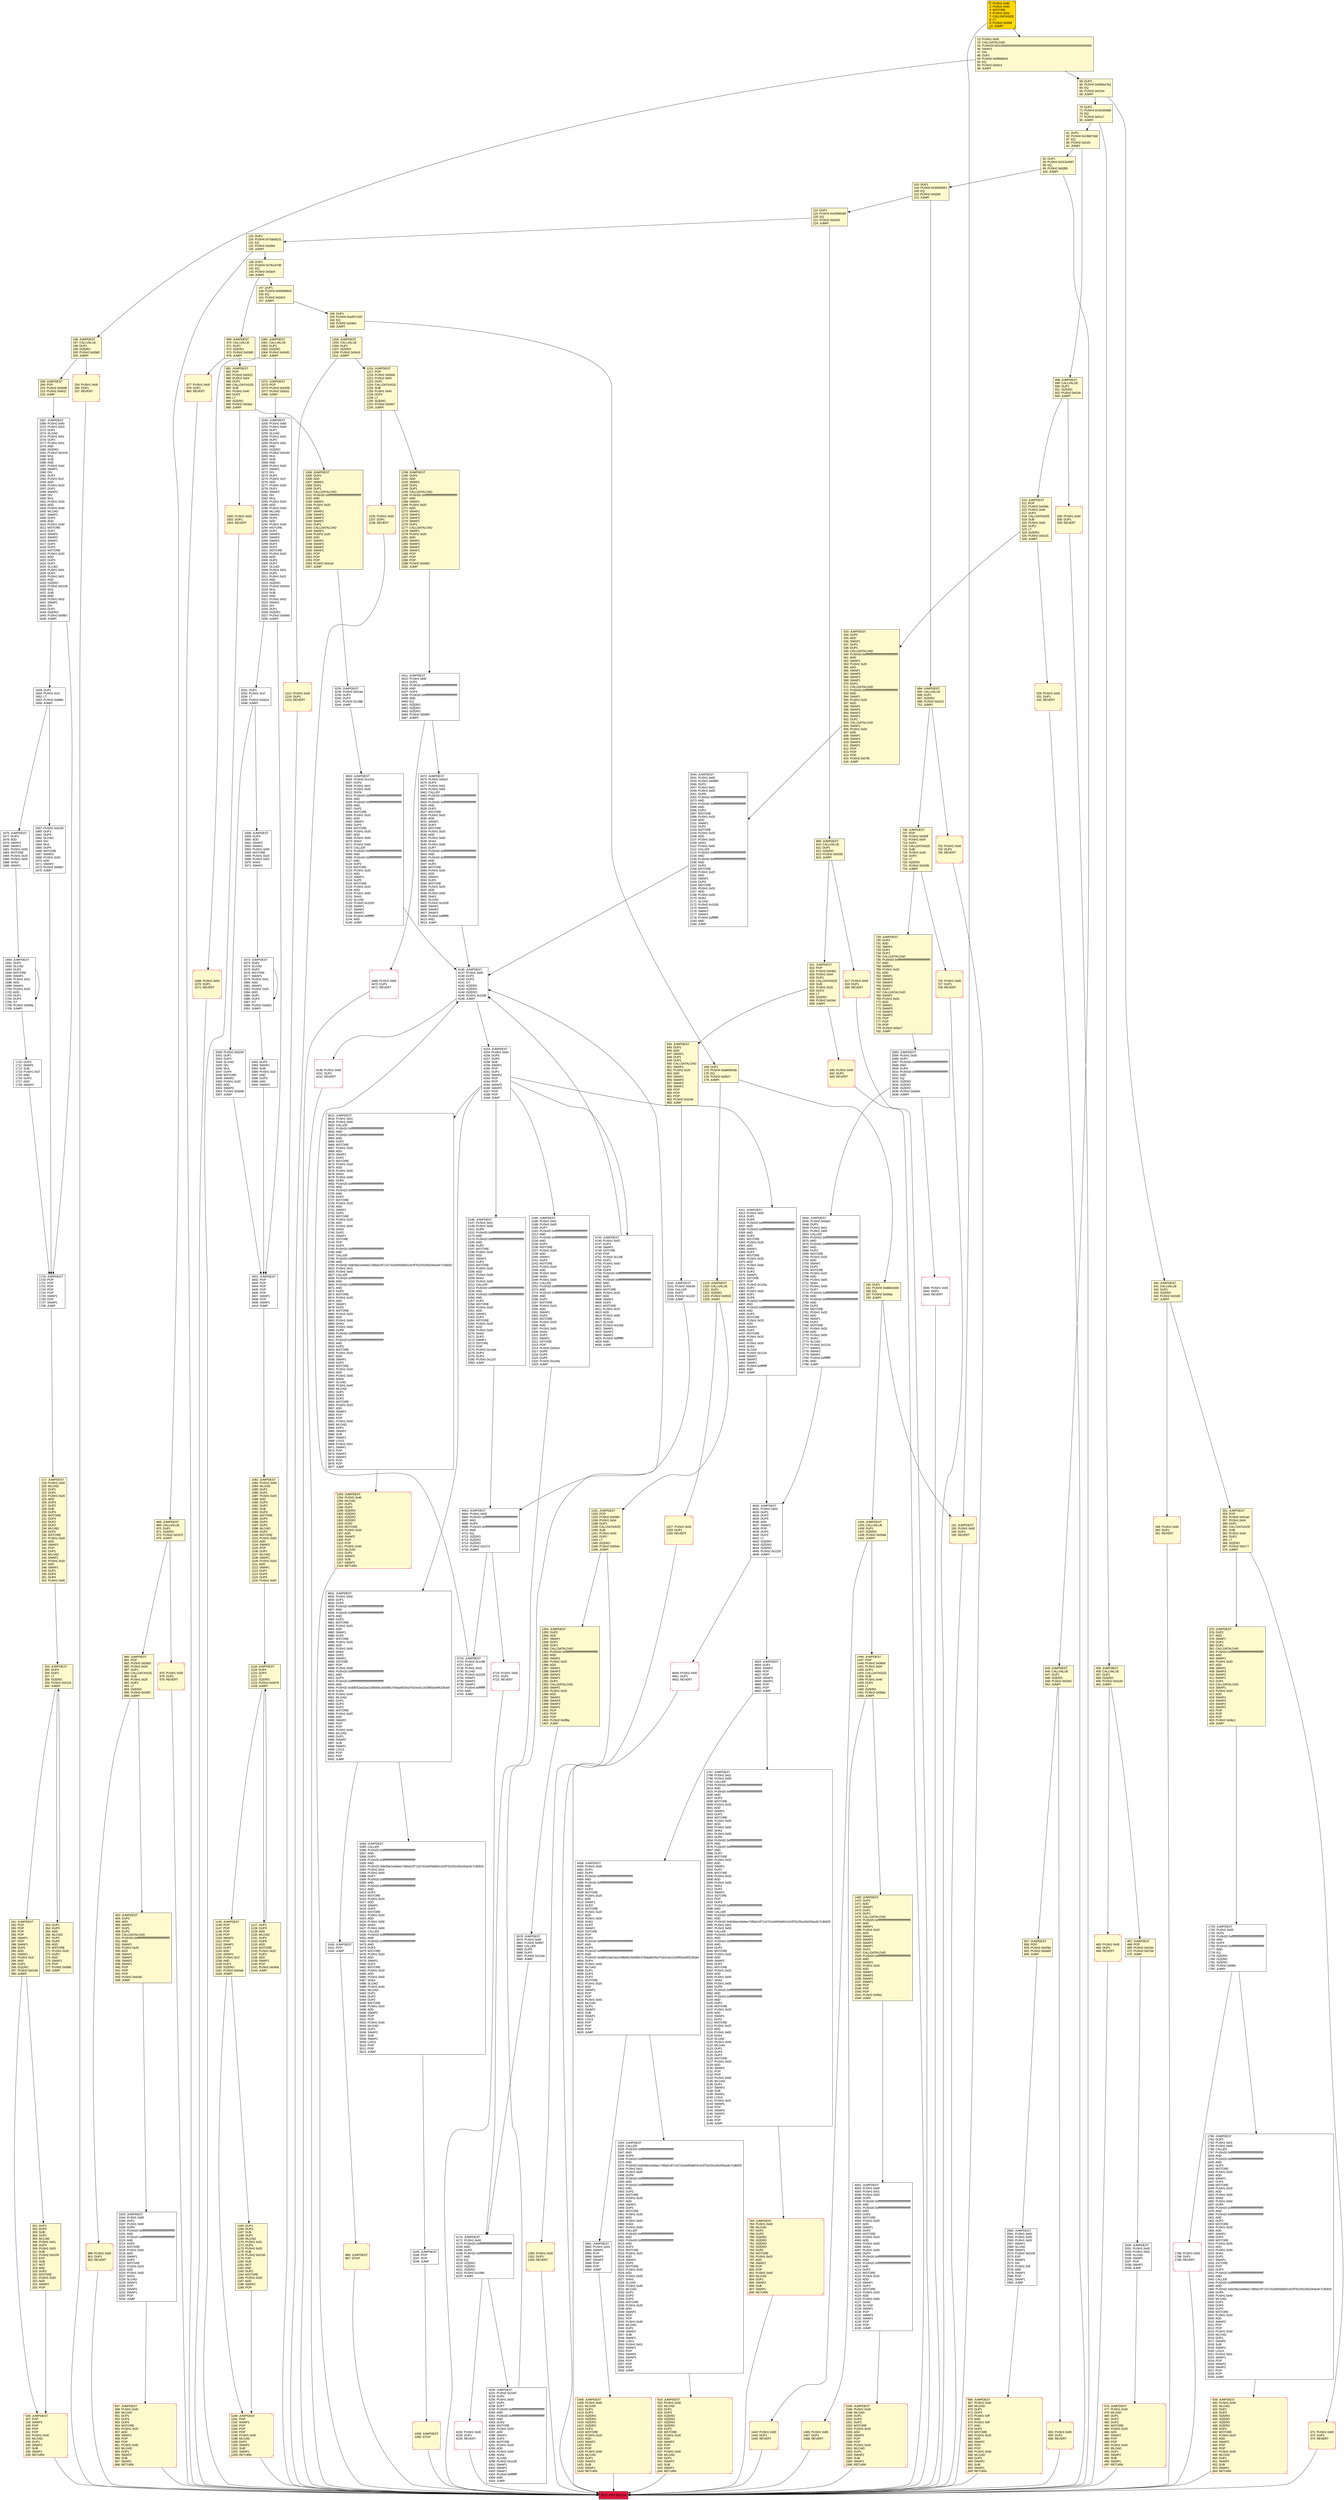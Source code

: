 digraph G {
bgcolor=transparent rankdir=UD;
node [shape=box style=filled color=black fillcolor=white fontname=arial fontcolor=black];
947 [label="947: JUMPDEST\l948: PUSH1 0x40\l950: MLOAD\l951: DUP1\l952: DUP3\l953: DUP2\l954: MSTORE\l955: PUSH1 0x20\l957: ADD\l958: SWAP2\l959: POP\l960: POP\l961: PUSH1 0x40\l963: MLOAD\l964: DUP1\l965: SWAP2\l966: SUB\l967: SWAP1\l968: RETURN\l" fillcolor=lemonchiffon shape=Msquare color=crimson ];
1442 [label="1442: PUSH1 0x00\l1444: DUP1\l1445: REVERT\l" fillcolor=lemonchiffon shape=Msquare color=crimson ];
498 [label="498: JUMPDEST\l499: CALLVALUE\l500: DUP1\l501: ISZERO\l502: PUSH2 0x01fe\l505: JUMPI\l" fillcolor=lemonchiffon ];
2040 [label="2040: JUMPDEST\l2041: PUSH1 0x00\l2043: PUSH2 0x0889\l2046: DUP3\l2047: PUSH1 0x01\l2049: PUSH1 0x00\l2051: DUP8\l2052: PUSH20 0xffffffffffffffffffffffffffffffffffffffff\l2073: AND\l2074: PUSH20 0xffffffffffffffffffffffffffffffffffffffff\l2095: AND\l2096: DUP2\l2097: MSTORE\l2098: PUSH1 0x20\l2100: ADD\l2101: SWAP1\l2102: DUP2\l2103: MSTORE\l2104: PUSH1 0x20\l2106: ADD\l2107: PUSH1 0x00\l2109: SHA3\l2110: PUSH1 0x00\l2112: CALLER\l2113: PUSH20 0xffffffffffffffffffffffffffffffffffffffff\l2134: AND\l2135: PUSH20 0xffffffffffffffffffffffffffffffffffffffff\l2156: AND\l2157: DUP2\l2158: MSTORE\l2159: PUSH1 0x20\l2161: ADD\l2162: SWAP1\l2163: DUP2\l2164: MSTORE\l2165: PUSH1 0x20\l2167: ADD\l2168: PUSH1 0x00\l2170: SHA3\l2171: SLOAD\l2172: PUSH2 0x1028\l2175: SWAP1\l2176: SWAP2\l2177: SWAP1\l2178: PUSH4 0xffffffff\l2183: AND\l2184: JUMP\l" ];
3358 [label="3358: JUMPDEST\l3359: DUP3\l3360: ADD\l3361: SWAP2\l3362: SWAP1\l3363: PUSH1 0x00\l3365: MSTORE\l3366: PUSH1 0x20\l3368: PUSH1 0x00\l3370: SHA3\l3371: SWAP1\l" ];
4630 [label="4630: JUMPDEST\l4631: PUSH1 0x00\l4633: DUP1\l4634: DUP3\l4635: DUP5\l4636: ADD\l4637: SWAP1\l4638: POP\l4639: DUP4\l4640: DUP2\l4641: LT\l4642: ISZERO\l4643: ISZERO\l4644: ISZERO\l4645: PUSH2 0x122d\l4648: JUMPI\l" ];
92 [label="92: DUP1\l93: PUSH4 0x313ce567\l98: EQ\l99: PUSH2 0x0285\l102: JUMPI\l" fillcolor=lemonchiffon ];
2644 [label="2644: JUMPDEST\l2645: PUSH2 0x0ae3\l2648: DUP3\l2649: PUSH1 0x01\l2651: PUSH1 0x00\l2653: CALLER\l2654: PUSH20 0xffffffffffffffffffffffffffffffffffffffff\l2675: AND\l2676: PUSH20 0xffffffffffffffffffffffffffffffffffffffff\l2697: AND\l2698: DUP2\l2699: MSTORE\l2700: PUSH1 0x20\l2702: ADD\l2703: SWAP1\l2704: DUP2\l2705: MSTORE\l2706: PUSH1 0x20\l2708: ADD\l2709: PUSH1 0x00\l2711: SHA3\l2712: PUSH1 0x00\l2714: DUP7\l2715: PUSH20 0xffffffffffffffffffffffffffffffffffffffff\l2736: AND\l2737: PUSH20 0xffffffffffffffffffffffffffffffffffffffff\l2758: AND\l2759: DUP2\l2760: MSTORE\l2761: PUSH1 0x20\l2763: ADD\l2764: SWAP1\l2765: DUP2\l2766: MSTORE\l2767: PUSH1 0x20\l2769: ADD\l2770: PUSH1 0x00\l2772: SHA3\l2773: SLOAD\l2774: PUSH2 0x1216\l2777: SWAP1\l2778: SWAP2\l2779: SWAP1\l2780: PUSH4 0xffffffff\l2785: AND\l2786: JUMP\l" ];
5003 [label="5003: JUMPDEST\l5004: PUSH2 0x141a\l5007: DUP2\l5008: PUSH1 0x01\l5010: PUSH1 0x00\l5012: DUP6\l5013: PUSH20 0xffffffffffffffffffffffffffffffffffffffff\l5034: AND\l5035: PUSH20 0xffffffffffffffffffffffffffffffffffffffff\l5056: AND\l5057: DUP2\l5058: MSTORE\l5059: PUSH1 0x20\l5061: ADD\l5062: SWAP1\l5063: DUP2\l5064: MSTORE\l5065: PUSH1 0x20\l5067: ADD\l5068: PUSH1 0x00\l5070: SHA3\l5071: PUSH1 0x00\l5073: CALLER\l5074: PUSH20 0xffffffffffffffffffffffffffffffffffffffff\l5095: AND\l5096: PUSH20 0xffffffffffffffffffffffffffffffffffffffff\l5117: AND\l5118: DUP2\l5119: MSTORE\l5120: PUSH1 0x20\l5122: ADD\l5123: SWAP1\l5124: DUP2\l5125: MSTORE\l5126: PUSH1 0x20\l5128: ADD\l5129: PUSH1 0x00\l5131: SHA3\l5132: SLOAD\l5133: PUSH2 0x1028\l5136: SWAP1\l5137: SWAP2\l5138: SWAP1\l5139: PUSH4 0xffffffff\l5144: AND\l5145: JUMP\l" ];
3472 [label="3472: JUMPDEST\l3473: PUSH2 0x0e1f\l3476: DUP3\l3477: PUSH1 0x01\l3479: PUSH1 0x00\l3481: CALLER\l3482: PUSH20 0xffffffffffffffffffffffffffffffffffffffff\l3503: AND\l3504: PUSH20 0xffffffffffffffffffffffffffffffffffffffff\l3525: AND\l3526: DUP2\l3527: MSTORE\l3528: PUSH1 0x20\l3530: ADD\l3531: SWAP1\l3532: DUP2\l3533: MSTORE\l3534: PUSH1 0x20\l3536: ADD\l3537: PUSH1 0x00\l3539: SHA3\l3540: PUSH1 0x00\l3542: DUP7\l3543: PUSH20 0xffffffffffffffffffffffffffffffffffffffff\l3564: AND\l3565: PUSH20 0xffffffffffffffffffffffffffffffffffffffff\l3586: AND\l3587: DUP2\l3588: MSTORE\l3589: PUSH1 0x20\l3591: ADD\l3592: SWAP1\l3593: DUP2\l3594: MSTORE\l3595: PUSH1 0x20\l3597: ADD\l3598: PUSH1 0x00\l3600: SHA3\l3601: SLOAD\l3602: PUSH2 0x1028\l3605: SWAP1\l3606: SWAP2\l3607: SWAP1\l3608: PUSH4 0xffffffff\l3613: AND\l3614: JUMP\l" ];
147 [label="147: DUP1\l148: PUSH4 0x95d89b41\l153: EQ\l154: PUSH2 0x0424\l157: JUMPI\l" fillcolor=lemonchiffon ];
281 [label="281: JUMPDEST\l282: POP\l283: POP\l284: POP\l285: POP\l286: SWAP1\l287: POP\l288: SWAP1\l289: DUP2\l290: ADD\l291: SWAP1\l292: PUSH1 0x1f\l294: AND\l295: DUP1\l296: ISZERO\l297: PUSH2 0x0146\l300: JUMPI\l" fillcolor=lemonchiffon ];
1060 [label="1060: JUMPDEST\l1061: CALLVALUE\l1062: DUP1\l1063: ISZERO\l1064: PUSH2 0x0430\l1067: JUMPI\l" fillcolor=lemonchiffon ];
3411 [label="3411: JUMPDEST\l3412: PUSH1 0x00\l3414: DUP1\l3415: PUSH20 0xffffffffffffffffffffffffffffffffffffffff\l3436: AND\l3437: DUP4\l3438: PUSH20 0xffffffffffffffffffffffffffffffffffffffff\l3459: AND\l3460: EQ\l3461: ISZERO\l3462: ISZERO\l3463: ISZERO\l3464: PUSH2 0x0d90\l3467: JUMPI\l" ];
1465 [label="1465: PUSH1 0x00\l1467: DUP1\l1468: REVERT\l" fillcolor=lemonchiffon shape=Msquare color=crimson ];
969 [label="969: JUMPDEST\l970: CALLVALUE\l971: DUP1\l972: ISZERO\l973: PUSH2 0x03d5\l976: JUMPI\l" fillcolor=lemonchiffon ];
1212 [label="1212: PUSH1 0x00\l1214: DUP1\l1215: REVERT\l" fillcolor=lemonchiffon shape=Msquare color=crimson ];
3978 [label="3978: JUMPDEST\l3979: PUSH1 0x00\l3981: PUSH2 0x0f97\l3984: CALLER\l3985: DUP5\l3986: DUP5\l3987: PUSH2 0x104a\l3990: JUMP\l" ];
4136 [label="4136: JUMPDEST\l4137: PUSH1 0x00\l4139: DUP3\l4140: DUP3\l4141: GT\l4142: ISZERO\l4143: ISZERO\l4144: ISZERO\l4145: PUSH2 0x1039\l4148: JUMPI\l" ];
702 [label="702: PUSH1 0x00\l704: DUP1\l705: REVERT\l" fillcolor=lemonchiffon shape=Msquare color=crimson ];
880 [label="880: JUMPDEST\l881: POP\l882: PUSH2 0x03b3\l885: PUSH1 0x04\l887: DUP1\l888: CALLDATASIZE\l889: SUB\l890: PUSH1 0x20\l892: DUP2\l893: LT\l894: ISZERO\l895: PUSH2 0x0387\l898: JUMPI\l" fillcolor=lemonchiffon ];
2324 [label="2324: JUMPDEST\l2325: CALLER\l2326: PUSH20 0xffffffffffffffffffffffffffffffffffffffff\l2347: AND\l2348: DUP5\l2349: PUSH20 0xffffffffffffffffffffffffffffffffffffffff\l2370: AND\l2371: PUSH32 0x8c5be1e5ebec7d5bd14f71427d1e84f3dd0314c0f7b2291e5b200ac8c7c3b925\l2404: PUSH1 0x01\l2406: PUSH1 0x00\l2408: DUP9\l2409: PUSH20 0xffffffffffffffffffffffffffffffffffffffff\l2430: AND\l2431: PUSH20 0xffffffffffffffffffffffffffffffffffffffff\l2452: AND\l2453: DUP2\l2454: MSTORE\l2455: PUSH1 0x20\l2457: ADD\l2458: SWAP1\l2459: DUP2\l2460: MSTORE\l2461: PUSH1 0x20\l2463: ADD\l2464: PUSH1 0x00\l2466: SHA3\l2467: PUSH1 0x00\l2469: CALLER\l2470: PUSH20 0xffffffffffffffffffffffffffffffffffffffff\l2491: AND\l2492: PUSH20 0xffffffffffffffffffffffffffffffffffffffff\l2513: AND\l2514: DUP2\l2515: MSTORE\l2516: PUSH1 0x20\l2518: ADD\l2519: SWAP1\l2520: DUP2\l2521: MSTORE\l2522: PUSH1 0x20\l2524: ADD\l2525: PUSH1 0x00\l2527: SHA3\l2528: SLOAD\l2529: PUSH1 0x40\l2531: MLOAD\l2532: DUP1\l2533: DUP3\l2534: DUP2\l2535: MSTORE\l2536: PUSH1 0x20\l2538: ADD\l2539: SWAP2\l2540: POP\l2541: POP\l2542: PUSH1 0x40\l2544: MLOAD\l2545: DUP1\l2546: SWAP2\l2547: SUB\l2548: SWAP1\l2549: LOG3\l2550: PUSH1 0x01\l2552: SWAP1\l2553: POP\l2554: SWAP4\l2555: SWAP3\l2556: POP\l2557: POP\l2558: POP\l2559: JUMP\l" ];
2787 [label="2787: JUMPDEST\l2788: PUSH1 0x01\l2790: PUSH1 0x00\l2792: CALLER\l2793: PUSH20 0xffffffffffffffffffffffffffffffffffffffff\l2814: AND\l2815: PUSH20 0xffffffffffffffffffffffffffffffffffffffff\l2836: AND\l2837: DUP2\l2838: MSTORE\l2839: PUSH1 0x20\l2841: ADD\l2842: SWAP1\l2843: DUP2\l2844: MSTORE\l2845: PUSH1 0x20\l2847: ADD\l2848: PUSH1 0x00\l2850: SHA3\l2851: PUSH1 0x00\l2853: DUP6\l2854: PUSH20 0xffffffffffffffffffffffffffffffffffffffff\l2875: AND\l2876: PUSH20 0xffffffffffffffffffffffffffffffffffffffff\l2897: AND\l2898: DUP2\l2899: MSTORE\l2900: PUSH1 0x20\l2902: ADD\l2903: SWAP1\l2904: DUP2\l2905: MSTORE\l2906: PUSH1 0x20\l2908: ADD\l2909: PUSH1 0x00\l2911: SHA3\l2912: DUP2\l2913: SWAP1\l2914: SSTORE\l2915: POP\l2916: DUP3\l2917: PUSH20 0xffffffffffffffffffffffffffffffffffffffff\l2938: AND\l2939: CALLER\l2940: PUSH20 0xffffffffffffffffffffffffffffffffffffffff\l2961: AND\l2962: PUSH32 0x8c5be1e5ebec7d5bd14f71427d1e84f3dd0314c0f7b2291e5b200ac8c7c3b925\l2995: PUSH1 0x01\l2997: PUSH1 0x00\l2999: CALLER\l3000: PUSH20 0xffffffffffffffffffffffffffffffffffffffff\l3021: AND\l3022: PUSH20 0xffffffffffffffffffffffffffffffffffffffff\l3043: AND\l3044: DUP2\l3045: MSTORE\l3046: PUSH1 0x20\l3048: ADD\l3049: SWAP1\l3050: DUP2\l3051: MSTORE\l3052: PUSH1 0x20\l3054: ADD\l3055: PUSH1 0x00\l3057: SHA3\l3058: PUSH1 0x00\l3060: DUP8\l3061: PUSH20 0xffffffffffffffffffffffffffffffffffffffff\l3082: AND\l3083: PUSH20 0xffffffffffffffffffffffffffffffffffffffff\l3104: AND\l3105: DUP2\l3106: MSTORE\l3107: PUSH1 0x20\l3109: ADD\l3110: SWAP1\l3111: DUP2\l3112: MSTORE\l3113: PUSH1 0x20\l3115: ADD\l3116: PUSH1 0x00\l3118: SHA3\l3119: SLOAD\l3120: PUSH1 0x40\l3122: MLOAD\l3123: DUP1\l3124: DUP3\l3125: DUP2\l3126: MSTORE\l3127: PUSH1 0x20\l3129: ADD\l3130: SWAP2\l3131: POP\l3132: POP\l3133: PUSH1 0x40\l3135: MLOAD\l3136: DUP1\l3137: SWAP2\l3138: SUB\l3139: SWAP1\l3140: LOG3\l3141: PUSH1 0x01\l3143: SWAP1\l3144: POP\l3145: SWAP3\l3146: SWAP2\l3147: POP\l3148: POP\l3149: JUMP\l" ];
899 [label="899: PUSH1 0x00\l901: DUP1\l902: REVERT\l" fillcolor=lemonchiffon shape=Msquare color=crimson ];
1354 [label="1354: JUMPDEST\l1355: DUP2\l1356: ADD\l1357: SWAP1\l1358: DUP1\l1359: DUP1\l1360: CALLDATALOAD\l1361: PUSH20 0xffffffffffffffffffffffffffffffffffffffff\l1382: AND\l1383: SWAP1\l1384: PUSH1 0x20\l1386: ADD\l1387: SWAP1\l1388: SWAP3\l1389: SWAP2\l1390: SWAP1\l1391: DUP1\l1392: CALLDATALOAD\l1393: SWAP1\l1394: PUSH1 0x20\l1396: ADD\l1397: SWAP1\l1398: SWAP3\l1399: SWAP2\l1400: SWAP1\l1401: POP\l1402: POP\l1403: POP\l1404: PUSH2 0x0f8a\l1407: JUMP\l" fillcolor=lemonchiffon ];
4226 [label="4226: PUSH1 0x00\l4228: DUP1\l4229: REVERT\l" shape=Msquare color=crimson ];
301 [label="301: DUP1\l302: DUP3\l303: SUB\l304: DUP1\l305: MLOAD\l306: PUSH1 0x01\l308: DUP4\l309: PUSH1 0x20\l311: SUB\l312: PUSH2 0x0100\l315: EXP\l316: SUB\l317: NOT\l318: AND\l319: DUP2\l320: MSTORE\l321: PUSH1 0x20\l323: ADD\l324: SWAP2\l325: POP\l" fillcolor=lemonchiffon ];
2030 [label="2030: JUMPDEST\l2031: PUSH1 0x00\l2033: PUSH1 0x02\l2035: SLOAD\l2036: SWAP1\l2037: POP\l2038: SWAP1\l2039: JUMP\l" ];
4001 [label="4001: JUMPDEST\l4002: PUSH1 0x00\l4004: PUSH1 0x01\l4006: PUSH1 0x00\l4008: DUP5\l4009: PUSH20 0xffffffffffffffffffffffffffffffffffffffff\l4030: AND\l4031: PUSH20 0xffffffffffffffffffffffffffffffffffffffff\l4052: AND\l4053: DUP2\l4054: MSTORE\l4055: PUSH1 0x20\l4057: ADD\l4058: SWAP1\l4059: DUP2\l4060: MSTORE\l4061: PUSH1 0x20\l4063: ADD\l4064: PUSH1 0x00\l4066: SHA3\l4067: PUSH1 0x00\l4069: DUP4\l4070: PUSH20 0xffffffffffffffffffffffffffffffffffffffff\l4091: AND\l4092: PUSH20 0xffffffffffffffffffffffffffffffffffffffff\l4113: AND\l4114: DUP2\l4115: MSTORE\l4116: PUSH1 0x20\l4118: ADD\l4119: SWAP1\l4120: DUP2\l4121: MSTORE\l4122: PUSH1 0x20\l4124: ADD\l4125: PUSH1 0x00\l4127: SHA3\l4128: SLOAD\l4129: SWAP1\l4130: POP\l4131: SWAP3\l4132: SWAP2\l4133: POP\l4134: POP\l4135: JUMP\l" ];
208 [label="208: JUMPDEST\l209: POP\l210: PUSH2 0x00d9\l213: PUSH2 0x061f\l216: JUMP\l" fillcolor=lemonchiffon ];
653 [label="653: PUSH1 0x00\l655: DUP1\l656: REVERT\l" fillcolor=lemonchiffon shape=Msquare color=crimson ];
3468 [label="3468: PUSH1 0x00\l3470: DUP1\l3471: REVERT\l" shape=Msquare color=crimson ];
533 [label="533: JUMPDEST\l534: DUP2\l535: ADD\l536: SWAP1\l537: DUP1\l538: DUP1\l539: CALLDATALOAD\l540: PUSH20 0xffffffffffffffffffffffffffffffffffffffff\l561: AND\l562: SWAP1\l563: PUSH1 0x20\l565: ADD\l566: SWAP1\l567: SWAP3\l568: SWAP2\l569: SWAP1\l570: DUP1\l571: CALLDATALOAD\l572: PUSH20 0xffffffffffffffffffffffffffffffffffffffff\l593: AND\l594: SWAP1\l595: PUSH1 0x20\l597: ADD\l598: SWAP1\l599: SWAP3\l600: SWAP2\l601: SWAP1\l602: DUP1\l603: CALLDATALOAD\l604: SWAP1\l605: PUSH1 0x20\l607: ADD\l608: SWAP1\l609: SWAP3\l610: SWAP2\l611: SWAP1\l612: POP\l613: POP\l614: POP\l615: PUSH2 0x07f8\l618: JUMP\l" fillcolor=lemonchiffon ];
666 [label="666: JUMPDEST\l667: PUSH1 0x40\l669: MLOAD\l670: DUP1\l671: DUP3\l672: PUSH1 0xff\l674: AND\l675: PUSH1 0xff\l677: AND\l678: DUP2\l679: MSTORE\l680: PUSH1 0x20\l682: ADD\l683: SWAP2\l684: POP\l685: POP\l686: PUSH1 0x40\l688: MLOAD\l689: DUP1\l690: SWAP2\l691: SUB\l692: SWAP1\l693: RETURN\l" fillcolor=lemonchiffon shape=Msquare color=crimson ];
4230 [label="4230: JUMPDEST\l4231: PUSH2 0x10d7\l4234: DUP2\l4235: PUSH1 0x00\l4237: DUP1\l4238: DUP7\l4239: PUSH20 0xffffffffffffffffffffffffffffffffffffffff\l4260: AND\l4261: PUSH20 0xffffffffffffffffffffffffffffffffffffffff\l4282: AND\l4283: DUP2\l4284: MSTORE\l4285: PUSH1 0x20\l4287: ADD\l4288: SWAP1\l4289: DUP2\l4290: MSTORE\l4291: PUSH1 0x20\l4293: ADD\l4294: PUSH1 0x00\l4296: SHA3\l4297: SLOAD\l4298: PUSH2 0x1028\l4301: SWAP1\l4302: SWAP2\l4303: SWAP1\l4304: PUSH4 0xffffffff\l4309: AND\l4310: JUMP\l" ];
1293 [label="1293: JUMPDEST\l1294: PUSH1 0x40\l1296: MLOAD\l1297: DUP1\l1298: DUP3\l1299: ISZERO\l1300: ISZERO\l1301: ISZERO\l1302: ISZERO\l1303: DUP2\l1304: MSTORE\l1305: PUSH1 0x20\l1307: ADD\l1308: SWAP2\l1309: POP\l1310: POP\l1311: PUSH1 0x40\l1313: MLOAD\l1314: DUP1\l1315: SWAP2\l1316: SUB\l1317: SWAP1\l1318: RETURN\l" fillcolor=lemonchiffon shape=Msquare color=crimson ];
783 [label="783: JUMPDEST\l784: PUSH1 0x40\l786: MLOAD\l787: DUP1\l788: DUP3\l789: ISZERO\l790: ISZERO\l791: ISZERO\l792: ISZERO\l793: DUP2\l794: MSTORE\l795: PUSH1 0x20\l797: ADD\l798: SWAP2\l799: POP\l800: POP\l801: PUSH1 0x40\l803: MLOAD\l804: DUP1\l805: SWAP2\l806: SUB\l807: SWAP1\l808: RETURN\l" fillcolor=lemonchiffon shape=Msquare color=crimson ];
3991 [label="3991: JUMPDEST\l3992: PUSH1 0x01\l3994: SWAP1\l3995: POP\l3996: SWAP3\l3997: SWAP2\l3998: POP\l3999: POP\l4000: JUMP\l" ];
1190 [label="1190: JUMPDEST\l1191: POP\l1192: SWAP3\l1193: POP\l1194: POP\l1195: POP\l1196: PUSH1 0x40\l1198: MLOAD\l1199: DUP1\l1200: SWAP2\l1201: SUB\l1202: SWAP1\l1203: RETURN\l" fillcolor=lemonchiffon shape=Msquare color=crimson ];
169 [label="169: DUP1\l170: PUSH4 0xa9059cbb\l175: EQ\l176: PUSH2 0x0527\l179: JUMPI\l" fillcolor=lemonchiffon ];
4653 [label="4653: JUMPDEST\l4654: DUP1\l4655: SWAP2\l4656: POP\l4657: POP\l4658: SWAP3\l4659: SWAP2\l4660: POP\l4661: POP\l4662: JUMP\l" ];
158 [label="158: DUP1\l159: PUSH4 0xa457c2d7\l164: EQ\l165: PUSH2 0x04b4\l168: JUMPI\l" fillcolor=lemonchiffon ];
903 [label="903: JUMPDEST\l904: DUP2\l905: ADD\l906: SWAP1\l907: DUP1\l908: DUP1\l909: CALLDATALOAD\l910: PUSH20 0xffffffffffffffffffffffffffffffffffffffff\l931: AND\l932: SWAP1\l933: PUSH1 0x20\l935: ADD\l936: SWAP1\l937: SWAP3\l938: SWAP2\l939: SWAP1\l940: POP\l941: POP\l942: POP\l943: PUSH2 0x0c5b\l946: JUMP\l" fillcolor=lemonchiffon ];
1690 [label="1690: JUMPDEST\l1691: DUP2\l1692: SLOAD\l1693: DUP2\l1694: MSTORE\l1695: SWAP1\l1696: PUSH1 0x01\l1698: ADD\l1699: SWAP1\l1700: PUSH1 0x20\l1702: ADD\l1703: DUP1\l1704: DUP4\l1705: GT\l1706: PUSH2 0x069a\l1709: JUMPI\l" ];
1000 [label="1000: PUSH1 0x00\l1002: DUP1\l1003: REVERT\l" fillcolor=lemonchiffon shape=Msquare color=crimson ];
844 [label="844: JUMPDEST\l845: DUP2\l846: ADD\l847: SWAP1\l848: DUP1\l849: DUP1\l850: CALLDATALOAD\l851: SWAP1\l852: PUSH1 0x20\l854: ADD\l855: SWAP1\l856: SWAP3\l857: SWAP2\l858: SWAP1\l859: POP\l860: POP\l861: POP\l862: PUSH2 0x0c4e\l865: JUMP\l" fillcolor=lemonchiffon ];
4663 [label="4663: JUMPDEST\l4664: PUSH1 0x00\l4666: PUSH20 0xffffffffffffffffffffffffffffffffffffffff\l4687: AND\l4688: DUP3\l4689: PUSH20 0xffffffffffffffffffffffffffffffffffffffff\l4710: AND\l4711: EQ\l4712: ISZERO\l4713: ISZERO\l4714: ISZERO\l4715: PUSH2 0x1273\l4718: JUMPI\l" ];
81 [label="81: DUP1\l82: PUSH4 0x23b872dd\l87: EQ\l88: PUSH2 0x01f2\l91: JUMPI\l" fillcolor=lemonchiffon ];
4723 [label="4723: JUMPDEST\l4724: PUSH2 0x1288\l4727: DUP2\l4728: PUSH1 0x02\l4730: SLOAD\l4731: PUSH2 0x1028\l4734: SWAP1\l4735: SWAP2\l4736: SWAP1\l4737: PUSH4 0xffffffff\l4742: AND\l4743: JUMP\l" ];
1469 [label="1469: JUMPDEST\l1470: DUP2\l1471: ADD\l1472: SWAP1\l1473: DUP1\l1474: DUP1\l1475: CALLDATALOAD\l1476: PUSH20 0xffffffffffffffffffffffffffffffffffffffff\l1497: AND\l1498: SWAP1\l1499: PUSH1 0x20\l1501: ADD\l1502: SWAP1\l1503: SWAP3\l1504: SWAP2\l1505: SWAP1\l1506: DUP1\l1507: CALLDATALOAD\l1508: PUSH20 0xffffffffffffffffffffffffffffffffffffffff\l1529: AND\l1530: SWAP1\l1531: PUSH1 0x20\l1533: ADD\l1534: SWAP1\l1535: SWAP3\l1536: SWAP2\l1537: SWAP1\l1538: POP\l1539: POP\l1540: POP\l1541: PUSH2 0x0fa1\l1544: JUMP\l" fillcolor=lemonchiffon ];
619 [label="619: JUMPDEST\l620: PUSH1 0x40\l622: MLOAD\l623: DUP1\l624: DUP3\l625: ISZERO\l626: ISZERO\l627: ISZERO\l628: ISZERO\l629: DUP2\l630: MSTORE\l631: PUSH1 0x20\l633: ADD\l634: SWAP2\l635: POP\l636: POP\l637: PUSH1 0x40\l639: MLOAD\l640: DUP1\l641: SWAP2\l642: SUB\l643: SWAP1\l644: RETURN\l" fillcolor=lemonchiffon shape=Msquare color=crimson ];
3372 [label="3372: JUMPDEST\l3373: DUP2\l3374: SLOAD\l3375: DUP2\l3376: MSTORE\l3377: SWAP1\l3378: PUSH1 0x01\l3380: ADD\l3381: SWAP1\l3382: PUSH1 0x20\l3384: ADD\l3385: DUP1\l3386: DUP4\l3387: GT\l3388: PUSH2 0x0d2c\l3391: JUMPI\l" ];
4831 [label="4831: JUMPDEST\l4832: PUSH1 0x00\l4834: DUP1\l4835: DUP5\l4836: PUSH20 0xffffffffffffffffffffffffffffffffffffffff\l4857: AND\l4858: PUSH20 0xffffffffffffffffffffffffffffffffffffffff\l4879: AND\l4880: DUP2\l4881: MSTORE\l4882: PUSH1 0x20\l4884: ADD\l4885: SWAP1\l4886: DUP2\l4887: MSTORE\l4888: PUSH1 0x20\l4890: ADD\l4891: PUSH1 0x00\l4893: SHA3\l4894: DUP2\l4895: SWAP1\l4896: SSTORE\l4897: POP\l4898: PUSH1 0x00\l4900: PUSH20 0xffffffffffffffffffffffffffffffffffffffff\l4921: AND\l4922: DUP3\l4923: PUSH20 0xffffffffffffffffffffffffffffffffffffffff\l4944: AND\l4945: PUSH32 0xddf252ad1be2c89b69c2b068fc378daa952ba7f163c4a11628f55a4df523b3ef\l4978: DUP4\l4979: PUSH1 0x40\l4981: MLOAD\l4982: DUP1\l4983: DUP3\l4984: DUP2\l4985: MSTORE\l4986: PUSH1 0x20\l4988: ADD\l4989: SWAP2\l4990: POP\l4991: POP\l4992: PUSH1 0x40\l4994: MLOAD\l4995: DUP1\l4996: SWAP2\l4997: SUB\l4998: SWAP1\l4999: LOG3\l5000: POP\l5001: POP\l5002: JUMP\l" ];
1319 [label="1319: JUMPDEST\l1320: CALLVALUE\l1321: DUP1\l1322: ISZERO\l1323: PUSH2 0x0533\l1326: JUMPI\l" fillcolor=lemonchiffon ];
506 [label="506: PUSH1 0x00\l508: DUP1\l509: REVERT\l" fillcolor=lemonchiffon shape=Msquare color=crimson ];
1786 [label="1786: PUSH1 0x00\l1788: DUP1\l1789: REVERT\l" shape=Msquare color=crimson ];
981 [label="981: JUMPDEST\l982: POP\l983: PUSH2 0x0422\l986: PUSH1 0x04\l988: DUP1\l989: CALLDATASIZE\l990: SUB\l991: PUSH1 0x40\l993: DUP2\l994: LT\l995: ISZERO\l996: PUSH2 0x03ec\l999: JUMPI\l" fillcolor=lemonchiffon ];
4744 [label="4744: JUMPDEST\l4745: PUSH1 0x02\l4747: DUP2\l4748: SWAP1\l4749: SSTORE\l4750: POP\l4751: PUSH2 0x12df\l4754: DUP2\l4755: PUSH1 0x00\l4757: DUP1\l4758: DUP6\l4759: PUSH20 0xffffffffffffffffffffffffffffffffffffffff\l4780: AND\l4781: PUSH20 0xffffffffffffffffffffffffffffffffffffffff\l4802: AND\l4803: DUP2\l4804: MSTORE\l4805: PUSH1 0x20\l4807: ADD\l4808: SWAP1\l4809: DUP2\l4810: MSTORE\l4811: PUSH1 0x20\l4813: ADD\l4814: PUSH1 0x00\l4816: SHA3\l4817: SLOAD\l4818: PUSH2 0x1028\l4821: SWAP1\l4822: SWAP2\l4823: SWAP1\l4824: PUSH4 0xffffffff\l4829: AND\l4830: JUMP\l" ];
59 [label="59: DUP1\l60: PUSH4 0x095ea7b3\l65: EQ\l66: PUSH2 0x0154\l69: JUMPI\l" fillcolor=lemonchiffon ];
254 [label="254: JUMPDEST\l255: DUP4\l256: DUP2\l257: LT\l258: ISZERO\l259: PUSH2 0x0119\l262: JUMPI\l" fillcolor=lemonchiffon ];
217 [label="217: JUMPDEST\l218: PUSH1 0x40\l220: MLOAD\l221: DUP1\l222: DUP1\l223: PUSH1 0x20\l225: ADD\l226: DUP3\l227: DUP2\l228: SUB\l229: DUP3\l230: MSTORE\l231: DUP4\l232: DUP2\l233: DUP2\l234: MLOAD\l235: DUP2\l236: MSTORE\l237: PUSH1 0x20\l239: ADD\l240: SWAP2\l241: POP\l242: DUP1\l243: MLOAD\l244: SWAP1\l245: PUSH1 0x20\l247: ADD\l248: SWAP1\l249: DUP1\l250: DUP4\l251: DUP4\l252: PUSH1 0x00\l" fillcolor=lemonchiffon ];
2583 [label="2583: JUMPDEST\l2584: PUSH1 0x00\l2586: DUP1\l2587: PUSH20 0xffffffffffffffffffffffffffffffffffffffff\l2608: AND\l2609: DUP4\l2610: PUSH20 0xffffffffffffffffffffffffffffffffffffffff\l2631: AND\l2632: EQ\l2633: ISZERO\l2634: ISZERO\l2635: ISZERO\l2636: PUSH2 0x0a54\l2639: JUMPI\l" ];
4153 [label="4153: JUMPDEST\l4154: PUSH1 0x00\l4156: DUP3\l4157: DUP5\l4158: SUB\l4159: SWAP1\l4160: POP\l4161: DUP1\l4162: SWAP2\l4163: POP\l4164: POP\l4165: SWAP3\l4166: SWAP2\l4167: POP\l4168: POP\l4169: JUMP\l" ];
0 [label="0: PUSH1 0x80\l2: PUSH1 0x40\l4: MSTORE\l5: PUSH1 0x04\l7: CALLDATASIZE\l8: LT\l9: PUSH2 0x00bf\l12: JUMPI\l" fillcolor=lemonchiffon shape=Msquare fillcolor=gold ];
204 [label="204: PUSH1 0x00\l206: DUP1\l207: REVERT\l" fillcolor=lemonchiffon shape=Msquare color=crimson ];
463 [label="463: PUSH1 0x00\l465: DUP1\l466: REVERT\l" fillcolor=lemonchiffon shape=Msquare color=crimson ];
467 [label="467: JUMPDEST\l468: POP\l469: PUSH2 0x01dc\l472: PUSH2 0x07ee\l475: JUMP\l" fillcolor=lemonchiffon ];
476 [label="476: JUMPDEST\l477: PUSH1 0x40\l479: MLOAD\l480: DUP1\l481: DUP3\l482: DUP2\l483: MSTORE\l484: PUSH1 0x20\l486: ADD\l487: SWAP2\l488: POP\l489: POP\l490: PUSH1 0x40\l492: MLOAD\l493: DUP1\l494: SWAP2\l495: SUB\l496: SWAP1\l497: RETURN\l" fillcolor=lemonchiffon shape=Msquare color=crimson ];
1216 [label="1216: JUMPDEST\l1217: POP\l1218: PUSH2 0x050d\l1221: PUSH1 0x04\l1223: DUP1\l1224: CALLDATASIZE\l1225: SUB\l1226: PUSH1 0x40\l1228: DUP2\l1229: LT\l1230: ISZERO\l1231: PUSH2 0x04d7\l1234: JUMPI\l" fillcolor=lemonchiffon ];
868 [label="868: JUMPDEST\l869: CALLVALUE\l870: DUP1\l871: ISZERO\l872: PUSH2 0x0370\l875: JUMPI\l" fillcolor=lemonchiffon ];
977 [label="977: PUSH1 0x00\l979: DUP1\l980: REVERT\l" fillcolor=lemonchiffon shape=Msquare color=crimson ];
1235 [label="1235: PUSH1 0x00\l1237: DUP1\l1238: REVERT\l" fillcolor=lemonchiffon shape=Msquare color=crimson ];
694 [label="694: JUMPDEST\l695: CALLVALUE\l696: DUP1\l697: ISZERO\l698: PUSH2 0x02c2\l701: JUMPI\l" fillcolor=lemonchiffon ];
725 [label="725: PUSH1 0x00\l727: DUP1\l728: REVERT\l" fillcolor=lemonchiffon shape=Msquare color=crimson ];
3392 [label="3392: DUP3\l3393: SWAP1\l3394: SUB\l3395: PUSH1 0x1f\l3397: AND\l3398: DUP3\l3399: ADD\l3400: SWAP2\l" ];
136 [label="136: DUP1\l137: PUSH4 0x79cc6790\l142: EQ\l143: PUSH2 0x03c9\l146: JUMPI\l" fillcolor=lemonchiffon ];
3401 [label="3401: JUMPDEST\l3402: POP\l3403: POP\l3404: POP\l3405: POP\l3406: POP\l3407: SWAP1\l3408: POP\l3409: SWAP1\l3410: JUMP\l" ];
13 [label="13: PUSH1 0x00\l15: CALLDATALOAD\l16: PUSH29 0x0100000000000000000000000000000000000000000000000000000000\l46: SWAP1\l47: DIV\l48: DUP1\l49: PUSH4 0x06fdde03\l54: EQ\l55: PUSH2 0x00c4\l58: JUMPI\l" fillcolor=lemonchiffon ];
1434 [label="1434: JUMPDEST\l1435: CALLVALUE\l1436: DUP1\l1437: ISZERO\l1438: PUSH2 0x05a6\l1441: JUMPI\l" fillcolor=lemonchiffon ];
1790 [label="1790: JUMPDEST\l1791: DUP2\l1792: PUSH1 0x01\l1794: PUSH1 0x00\l1796: CALLER\l1797: PUSH20 0xffffffffffffffffffffffffffffffffffffffff\l1818: AND\l1819: PUSH20 0xffffffffffffffffffffffffffffffffffffffff\l1840: AND\l1841: DUP2\l1842: MSTORE\l1843: PUSH1 0x20\l1845: ADD\l1846: SWAP1\l1847: DUP2\l1848: MSTORE\l1849: PUSH1 0x20\l1851: ADD\l1852: PUSH1 0x00\l1854: SHA3\l1855: PUSH1 0x00\l1857: DUP6\l1858: PUSH20 0xffffffffffffffffffffffffffffffffffffffff\l1879: AND\l1880: PUSH20 0xffffffffffffffffffffffffffffffffffffffff\l1901: AND\l1902: DUP2\l1903: MSTORE\l1904: PUSH1 0x20\l1906: ADD\l1907: SWAP1\l1908: DUP2\l1909: MSTORE\l1910: PUSH1 0x20\l1912: ADD\l1913: PUSH1 0x00\l1915: SHA3\l1916: DUP2\l1917: SWAP1\l1918: SSTORE\l1919: POP\l1920: DUP3\l1921: PUSH20 0xffffffffffffffffffffffffffffffffffffffff\l1942: AND\l1943: CALLER\l1944: PUSH20 0xffffffffffffffffffffffffffffffffffffffff\l1965: AND\l1966: PUSH32 0x8c5be1e5ebec7d5bd14f71427d1e84f3dd0314c0f7b2291e5b200ac8c7c3b925\l1999: DUP5\l2000: PUSH1 0x40\l2002: MLOAD\l2003: DUP1\l2004: DUP3\l2005: DUP2\l2006: MSTORE\l2007: PUSH1 0x20\l2009: ADD\l2010: SWAP2\l2011: POP\l2012: POP\l2013: PUSH1 0x40\l2015: MLOAD\l2016: DUP1\l2017: SWAP2\l2018: SUB\l2019: SWAP1\l2020: LOG3\l2021: PUSH1 0x01\l2023: SWAP1\l2024: POP\l2025: SWAP3\l2026: SWAP2\l2027: POP\l2028: POP\l2029: JUMP\l" ];
821 [label="821: JUMPDEST\l822: POP\l823: PUSH2 0x0362\l826: PUSH1 0x04\l828: DUP1\l829: CALLDATASIZE\l830: SUB\l831: PUSH1 0x20\l833: DUP2\l834: LT\l835: ISZERO\l836: PUSH2 0x034c\l839: JUMPI\l" fillcolor=lemonchiffon ];
3160 [label="3160: JUMPDEST\l3161: POP\l3162: JUMP\l" ];
1239 [label="1239: JUMPDEST\l1240: DUP2\l1241: ADD\l1242: SWAP1\l1243: DUP1\l1244: DUP1\l1245: CALLDATALOAD\l1246: PUSH20 0xffffffffffffffffffffffffffffffffffffffff\l1267: AND\l1268: SWAP1\l1269: PUSH1 0x20\l1271: ADD\l1272: SWAP1\l1273: SWAP3\l1274: SWAP2\l1275: SWAP1\l1276: DUP1\l1277: CALLDATALOAD\l1278: SWAP1\l1279: PUSH1 0x20\l1281: ADD\l1282: SWAP1\l1283: SWAP3\l1284: SWAP2\l1285: SWAP1\l1286: POP\l1287: POP\l1288: POP\l1289: PUSH2 0x0d53\l1292: JUMP\l" fillcolor=lemonchiffon ];
1719 [label="1719: JUMPDEST\l1720: POP\l1721: POP\l1722: POP\l1723: POP\l1724: POP\l1725: SWAP1\l1726: POP\l1727: SWAP1\l1728: JUMP\l" ];
103 [label="103: DUP1\l104: PUSH4 0x39509351\l109: EQ\l110: PUSH2 0x02b6\l113: JUMPI\l" fillcolor=lemonchiffon ];
1165 [label="1165: DUP1\l1166: DUP3\l1167: SUB\l1168: DUP1\l1169: MLOAD\l1170: PUSH1 0x01\l1172: DUP4\l1173: PUSH1 0x20\l1175: SUB\l1176: PUSH2 0x0100\l1179: EXP\l1180: SUB\l1181: NOT\l1182: AND\l1183: DUP2\l1184: MSTORE\l1185: PUSH1 0x20\l1187: ADD\l1188: SWAP2\l1189: POP\l" fillcolor=lemonchiffon ];
4649 [label="4649: PUSH1 0x00\l4651: DUP1\l4652: REVERT\l" shape=Msquare color=crimson ];
5513 [label="5513: EXIT BLOCK\l" fillcolor=crimson ];
1081 [label="1081: JUMPDEST\l1082: PUSH1 0x40\l1084: MLOAD\l1085: DUP1\l1086: DUP1\l1087: PUSH1 0x20\l1089: ADD\l1090: DUP3\l1091: DUP2\l1092: SUB\l1093: DUP3\l1094: MSTORE\l1095: DUP4\l1096: DUP2\l1097: DUP2\l1098: MLOAD\l1099: DUP2\l1100: MSTORE\l1101: PUSH1 0x20\l1103: ADD\l1104: SWAP2\l1105: POP\l1106: DUP1\l1107: MLOAD\l1108: SWAP1\l1109: PUSH1 0x20\l1111: ADD\l1112: SWAP1\l1113: DUP1\l1114: DUP4\l1115: DUP4\l1116: PUSH1 0x00\l" fillcolor=lemonchiffon ];
3249 [label="3249: JUMPDEST\l3250: PUSH1 0x60\l3252: PUSH1 0x04\l3254: DUP1\l3255: SLOAD\l3256: PUSH1 0x01\l3258: DUP2\l3259: PUSH1 0x01\l3261: AND\l3262: ISZERO\l3263: PUSH2 0x0100\l3266: MUL\l3267: SUB\l3268: AND\l3269: PUSH1 0x02\l3271: SWAP1\l3272: DIV\l3273: DUP1\l3274: PUSH1 0x1f\l3276: ADD\l3277: PUSH1 0x20\l3279: DUP1\l3280: SWAP2\l3281: DIV\l3282: MUL\l3283: PUSH1 0x20\l3285: ADD\l3286: PUSH1 0x40\l3288: MLOAD\l3289: SWAP1\l3290: DUP2\l3291: ADD\l3292: PUSH1 0x40\l3294: MSTORE\l3295: DUP1\l3296: SWAP3\l3297: SWAP2\l3298: SWAP1\l3299: DUP2\l3300: DUP2\l3301: MSTORE\l3302: PUSH1 0x20\l3304: ADD\l3305: DUP3\l3306: DUP1\l3307: SLOAD\l3308: PUSH1 0x01\l3310: DUP2\l3311: PUSH1 0x01\l3313: AND\l3314: ISZERO\l3315: PUSH2 0x0100\l3318: MUL\l3319: SUB\l3320: AND\l3321: PUSH1 0x02\l3323: SWAP1\l3324: DIV\l3325: DUP1\l3326: ISZERO\l3327: PUSH2 0x0d49\l3330: JUMPI\l" ];
340 [label="340: JUMPDEST\l341: CALLVALUE\l342: DUP1\l343: ISZERO\l344: PUSH2 0x0160\l347: JUMPI\l" fillcolor=lemonchiffon ];
2185 [label="2185: JUMPDEST\l2186: PUSH1 0x01\l2188: PUSH1 0x00\l2190: DUP7\l2191: PUSH20 0xffffffffffffffffffffffffffffffffffffffff\l2212: AND\l2213: PUSH20 0xffffffffffffffffffffffffffffffffffffffff\l2234: AND\l2235: DUP2\l2236: MSTORE\l2237: PUSH1 0x20\l2239: ADD\l2240: SWAP1\l2241: DUP2\l2242: MSTORE\l2243: PUSH1 0x20\l2245: ADD\l2246: PUSH1 0x00\l2248: SHA3\l2249: PUSH1 0x00\l2251: CALLER\l2252: PUSH20 0xffffffffffffffffffffffffffffffffffffffff\l2273: AND\l2274: PUSH20 0xffffffffffffffffffffffffffffffffffffffff\l2295: AND\l2296: DUP2\l2297: MSTORE\l2298: PUSH1 0x20\l2300: ADD\l2301: SWAP1\l2302: DUP2\l2303: MSTORE\l2304: PUSH1 0x20\l2306: ADD\l2307: PUSH1 0x00\l2309: SHA3\l2310: DUP2\l2311: SWAP1\l2312: SSTORE\l2313: POP\l2314: PUSH2 0x0914\l2317: DUP5\l2318: DUP5\l2319: DUP5\l2320: PUSH2 0x104a\l2323: JUMP\l" ];
1068 [label="1068: PUSH1 0x00\l1070: DUP1\l1071: REVERT\l" fillcolor=lemonchiffon shape=Msquare color=crimson ];
645 [label="645: JUMPDEST\l646: CALLVALUE\l647: DUP1\l648: ISZERO\l649: PUSH2 0x0291\l652: JUMPI\l" fillcolor=lemonchiffon ];
1327 [label="1327: PUSH1 0x00\l1329: DUP1\l1330: REVERT\l" fillcolor=lemonchiffon shape=Msquare color=crimson ];
817 [label="817: PUSH1 0x00\l819: DUP1\l820: REVERT\l" fillcolor=lemonchiffon shape=Msquare color=crimson ];
429 [label="429: JUMPDEST\l430: PUSH1 0x40\l432: MLOAD\l433: DUP1\l434: DUP3\l435: ISZERO\l436: ISZERO\l437: ISZERO\l438: ISZERO\l439: DUP2\l440: MSTORE\l441: PUSH1 0x20\l443: ADD\l444: SWAP2\l445: POP\l446: POP\l447: PUSH1 0x40\l449: MLOAD\l450: DUP1\l451: SWAP2\l452: SUB\l453: SWAP1\l454: RETURN\l" fillcolor=lemonchiffon shape=Msquare color=crimson ];
125 [label="125: DUP1\l126: PUSH4 0x70a08231\l131: EQ\l132: PUSH2 0x0364\l135: JUMPI\l" fillcolor=lemonchiffon ];
1004 [label="1004: JUMPDEST\l1005: DUP2\l1006: ADD\l1007: SWAP1\l1008: DUP1\l1009: DUP1\l1010: CALLDATALOAD\l1011: PUSH20 0xffffffffffffffffffffffffffffffffffffffff\l1032: AND\l1033: SWAP1\l1034: PUSH1 0x20\l1036: ADD\l1037: SWAP1\l1038: SWAP3\l1039: SWAP2\l1040: SWAP1\l1041: DUP1\l1042: CALLDATALOAD\l1043: SWAP1\l1044: PUSH1 0x20\l1046: ADD\l1047: SWAP1\l1048: SWAP3\l1049: SWAP2\l1050: SWAP1\l1051: POP\l1052: POP\l1053: POP\l1054: PUSH2 0x0ca3\l1057: JUMP\l" fillcolor=lemonchiffon ];
1729 [label="1729: JUMPDEST\l1730: PUSH1 0x00\l1732: DUP1\l1733: PUSH20 0xffffffffffffffffffffffffffffffffffffffff\l1754: AND\l1755: DUP4\l1756: PUSH20 0xffffffffffffffffffffffffffffffffffffffff\l1777: AND\l1778: EQ\l1779: ISZERO\l1780: ISZERO\l1781: ISZERO\l1782: PUSH2 0x06fe\l1785: JUMPI\l" ];
1145 [label="1145: JUMPDEST\l1146: POP\l1147: POP\l1148: POP\l1149: POP\l1150: SWAP1\l1151: POP\l1152: SWAP1\l1153: DUP2\l1154: ADD\l1155: SWAP1\l1156: PUSH1 0x1f\l1158: AND\l1159: DUP1\l1160: ISZERO\l1161: PUSH2 0x04a6\l1164: JUMPI\l" fillcolor=lemonchiffon ];
4149 [label="4149: PUSH1 0x00\l4151: DUP1\l4152: REVERT\l" shape=Msquare color=crimson ];
1676 [label="1676: JUMPDEST\l1677: DUP3\l1678: ADD\l1679: SWAP2\l1680: SWAP1\l1681: PUSH1 0x00\l1683: MSTORE\l1684: PUSH1 0x20\l1686: PUSH1 0x00\l1688: SHA3\l1689: SWAP1\l" ];
1710 [label="1710: DUP3\l1711: SWAP1\l1712: SUB\l1713: PUSH1 0x1f\l1715: AND\l1716: DUP3\l1717: ADD\l1718: SWAP2\l" ];
5146 [label="5146: JUMPDEST\l5147: PUSH1 0x01\l5149: PUSH1 0x00\l5151: DUP5\l5152: PUSH20 0xffffffffffffffffffffffffffffffffffffffff\l5173: AND\l5174: PUSH20 0xffffffffffffffffffffffffffffffffffffffff\l5195: AND\l5196: DUP2\l5197: MSTORE\l5198: PUSH1 0x20\l5200: ADD\l5201: SWAP1\l5202: DUP2\l5203: MSTORE\l5204: PUSH1 0x20\l5206: ADD\l5207: PUSH1 0x00\l5209: SHA3\l5210: PUSH1 0x00\l5212: CALLER\l5213: PUSH20 0xffffffffffffffffffffffffffffffffffffffff\l5234: AND\l5235: PUSH20 0xffffffffffffffffffffffffffffffffffffffff\l5256: AND\l5257: DUP2\l5258: MSTORE\l5259: PUSH1 0x20\l5261: ADD\l5262: SWAP1\l5263: DUP2\l5264: MSTORE\l5265: PUSH1 0x20\l5267: ADD\l5268: PUSH1 0x00\l5270: SHA3\l5271: DUP2\l5272: SWAP1\l5273: SSTORE\l5274: POP\l5275: PUSH2 0x14a4\l5278: DUP3\l5279: DUP3\l5280: PUSH2 0x1237\l5283: JUMP\l" ];
1657 [label="1657: PUSH2 0x0100\l1660: DUP1\l1661: DUP4\l1662: SLOAD\l1663: DIV\l1664: MUL\l1665: DUP4\l1666: MSTORE\l1667: SWAP2\l1668: PUSH1 0x20\l1670: ADD\l1671: SWAP2\l1672: PUSH2 0x06b7\l1675: JUMP\l" ];
1127 [label="1127: DUP1\l1128: DUP3\l1129: ADD\l1130: MLOAD\l1131: DUP2\l1132: DUP5\l1133: ADD\l1134: MSTORE\l1135: PUSH1 0x20\l1137: DUP2\l1138: ADD\l1139: SWAP1\l1140: POP\l1141: PUSH2 0x045e\l1144: JUMP\l" fillcolor=lemonchiffon ];
3150 [label="3150: JUMPDEST\l3151: PUSH2 0x0c58\l3154: CALLER\l3155: DUP3\l3156: PUSH2 0x1237\l3159: JUMP\l" ];
1118 [label="1118: JUMPDEST\l1119: DUP4\l1120: DUP2\l1121: LT\l1122: ISZERO\l1123: PUSH2 0x0479\l1126: JUMPI\l" fillcolor=lemonchiffon ];
729 [label="729: JUMPDEST\l730: DUP2\l731: ADD\l732: SWAP1\l733: DUP1\l734: DUP1\l735: CALLDATALOAD\l736: PUSH20 0xffffffffffffffffffffffffffffffffffffffff\l757: AND\l758: SWAP1\l759: PUSH1 0x20\l761: ADD\l762: SWAP1\l763: SWAP3\l764: SWAP2\l765: SWAP1\l766: DUP1\l767: CALLDATALOAD\l768: SWAP1\l769: PUSH1 0x20\l771: ADD\l772: SWAP1\l773: SWAP3\l774: SWAP2\l775: SWAP1\l776: POP\l777: POP\l778: POP\l779: PUSH2 0x0a17\l782: JUMP\l" fillcolor=lemonchiffon ];
4311 [label="4311: JUMPDEST\l4312: PUSH1 0x00\l4314: DUP1\l4315: DUP6\l4316: PUSH20 0xffffffffffffffffffffffffffffffffffffffff\l4337: AND\l4338: PUSH20 0xffffffffffffffffffffffffffffffffffffffff\l4359: AND\l4360: DUP2\l4361: MSTORE\l4362: PUSH1 0x20\l4364: ADD\l4365: SWAP1\l4366: DUP2\l4367: MSTORE\l4368: PUSH1 0x20\l4370: ADD\l4371: PUSH1 0x00\l4373: SHA3\l4374: DUP2\l4375: SWAP1\l4376: SSTORE\l4377: POP\l4378: PUSH2 0x116a\l4381: DUP2\l4382: PUSH1 0x00\l4384: DUP1\l4385: DUP6\l4386: PUSH20 0xffffffffffffffffffffffffffffffffffffffff\l4407: AND\l4408: PUSH20 0xffffffffffffffffffffffffffffffffffffffff\l4429: AND\l4430: DUP2\l4431: MSTORE\l4432: PUSH1 0x20\l4434: ADD\l4435: SWAP1\l4436: DUP2\l4437: MSTORE\l4438: PUSH1 0x20\l4440: ADD\l4441: PUSH1 0x00\l4443: SHA3\l4444: SLOAD\l4445: PUSH2 0x1216\l4448: SWAP1\l4449: SWAP2\l4450: SWAP1\l4451: PUSH4 0xffffffff\l4456: AND\l4457: JUMP\l" ];
4458 [label="4458: JUMPDEST\l4459: PUSH1 0x00\l4461: DUP1\l4462: DUP5\l4463: PUSH20 0xffffffffffffffffffffffffffffffffffffffff\l4484: AND\l4485: PUSH20 0xffffffffffffffffffffffffffffffffffffffff\l4506: AND\l4507: DUP2\l4508: MSTORE\l4509: PUSH1 0x20\l4511: ADD\l4512: SWAP1\l4513: DUP2\l4514: MSTORE\l4515: PUSH1 0x20\l4517: ADD\l4518: PUSH1 0x00\l4520: SHA3\l4521: DUP2\l4522: SWAP1\l4523: SSTORE\l4524: POP\l4525: DUP2\l4526: PUSH20 0xffffffffffffffffffffffffffffffffffffffff\l4547: AND\l4548: DUP4\l4549: PUSH20 0xffffffffffffffffffffffffffffffffffffffff\l4570: AND\l4571: PUSH32 0xddf252ad1be2c89b69c2b068fc378daa952ba7f163c4a11628f55a4df523b3ef\l4604: DUP4\l4605: PUSH1 0x40\l4607: MLOAD\l4608: DUP1\l4609: DUP3\l4610: DUP2\l4611: MSTORE\l4612: PUSH1 0x20\l4614: ADD\l4615: SWAP2\l4616: POP\l4617: POP\l4618: PUSH1 0x40\l4620: MLOAD\l4621: DUP1\l4622: SWAP2\l4623: SUB\l4624: SWAP1\l4625: LOG3\l4626: POP\l4627: POP\l4628: POP\l4629: JUMP\l" ];
529 [label="529: PUSH1 0x00\l531: DUP1\l532: REVERT\l" fillcolor=lemonchiffon shape=Msquare color=crimson ];
1058 [label="1058: JUMPDEST\l1059: STOP\l" fillcolor=lemonchiffon shape=Msquare color=crimson ];
5284 [label="5284: JUMPDEST\l5285: CALLER\l5286: PUSH20 0xffffffffffffffffffffffffffffffffffffffff\l5307: AND\l5308: DUP3\l5309: PUSH20 0xffffffffffffffffffffffffffffffffffffffff\l5330: AND\l5331: PUSH32 0x8c5be1e5ebec7d5bd14f71427d1e84f3dd0314c0f7b2291e5b200ac8c7c3b925\l5364: PUSH1 0x01\l5366: PUSH1 0x00\l5368: DUP7\l5369: PUSH20 0xffffffffffffffffffffffffffffffffffffffff\l5390: AND\l5391: PUSH20 0xffffffffffffffffffffffffffffffffffffffff\l5412: AND\l5413: DUP2\l5414: MSTORE\l5415: PUSH1 0x20\l5417: ADD\l5418: SWAP1\l5419: DUP2\l5420: MSTORE\l5421: PUSH1 0x20\l5423: ADD\l5424: PUSH1 0x00\l5426: SHA3\l5427: PUSH1 0x00\l5429: CALLER\l5430: PUSH20 0xffffffffffffffffffffffffffffffffffffffff\l5451: AND\l5452: PUSH20 0xffffffffffffffffffffffffffffffffffffffff\l5473: AND\l5474: DUP2\l5475: MSTORE\l5476: PUSH1 0x20\l5478: ADD\l5479: SWAP1\l5480: DUP2\l5481: MSTORE\l5482: PUSH1 0x20\l5484: ADD\l5485: PUSH1 0x00\l5487: SHA3\l5488: SLOAD\l5489: PUSH1 0x40\l5491: MLOAD\l5492: DUP1\l5493: DUP3\l5494: DUP2\l5495: MSTORE\l5496: PUSH1 0x20\l5498: ADD\l5499: SWAP2\l5500: POP\l5501: POP\l5502: PUSH1 0x40\l5504: MLOAD\l5505: DUP1\l5506: SWAP2\l5507: SUB\l5508: SWAP1\l5509: LOG3\l5510: POP\l5511: POP\l5512: JUMP\l" ];
191 [label="191: JUMPDEST\l192: PUSH1 0x00\l194: DUP1\l195: REVERT\l" fillcolor=lemonchiffon shape=Msquare color=crimson ];
1545 [label="1545: JUMPDEST\l1546: PUSH1 0x40\l1548: MLOAD\l1549: DUP1\l1550: DUP3\l1551: DUP2\l1552: MSTORE\l1553: PUSH1 0x20\l1555: ADD\l1556: SWAP2\l1557: POP\l1558: POP\l1559: PUSH1 0x40\l1561: MLOAD\l1562: DUP1\l1563: SWAP2\l1564: SUB\l1565: SWAP1\l1566: RETURN\l" fillcolor=lemonchiffon shape=Msquare color=crimson ];
1408 [label="1408: JUMPDEST\l1409: PUSH1 0x40\l1411: MLOAD\l1412: DUP1\l1413: DUP3\l1414: ISZERO\l1415: ISZERO\l1416: ISZERO\l1417: ISZERO\l1418: DUP2\l1419: MSTORE\l1420: PUSH1 0x20\l1422: ADD\l1423: SWAP2\l1424: POP\l1425: POP\l1426: PUSH1 0x40\l1428: MLOAD\l1429: DUP1\l1430: SWAP2\l1431: SUB\l1432: SWAP1\l1433: RETURN\l" fillcolor=lemonchiffon shape=Msquare color=crimson ];
4170 [label="4170: JUMPDEST\l4171: PUSH1 0x00\l4173: PUSH20 0xffffffffffffffffffffffffffffffffffffffff\l4194: AND\l4195: DUP3\l4196: PUSH20 0xffffffffffffffffffffffffffffffffffffffff\l4217: AND\l4218: EQ\l4219: ISZERO\l4220: ISZERO\l4221: ISZERO\l4222: PUSH2 0x1086\l4225: JUMPI\l" ];
455 [label="455: JUMPDEST\l456: CALLVALUE\l457: DUP1\l458: ISZERO\l459: PUSH2 0x01d3\l462: JUMPI\l" fillcolor=lemonchiffon ];
706 [label="706: JUMPDEST\l707: POP\l708: PUSH2 0x030f\l711: PUSH1 0x04\l713: DUP1\l714: CALLDATASIZE\l715: SUB\l716: PUSH1 0x40\l718: DUP2\l719: LT\l720: ISZERO\l721: PUSH2 0x02d9\l724: JUMPI\l" fillcolor=lemonchiffon ];
510 [label="510: JUMPDEST\l511: POP\l512: PUSH2 0x026b\l515: PUSH1 0x04\l517: DUP1\l518: CALLDATASIZE\l519: SUB\l520: PUSH1 0x60\l522: DUP2\l523: LT\l524: ISZERO\l525: PUSH2 0x0215\l528: JUMPI\l" fillcolor=lemonchiffon ];
876 [label="876: PUSH1 0x00\l878: DUP1\l879: REVERT\l" fillcolor=lemonchiffon shape=Msquare color=crimson ];
263 [label="263: DUP1\l264: DUP3\l265: ADD\l266: MLOAD\l267: DUP2\l268: DUP5\l269: ADD\l270: MSTORE\l271: PUSH1 0x20\l273: DUP2\l274: ADD\l275: SWAP1\l276: POP\l277: PUSH2 0x00fe\l280: JUMP\l" fillcolor=lemonchiffon ];
4719 [label="4719: PUSH1 0x00\l4721: DUP1\l4722: REVERT\l" shape=Msquare color=crimson ];
3163 [label="3163: JUMPDEST\l3164: PUSH1 0x00\l3166: DUP1\l3167: PUSH1 0x00\l3169: DUP4\l3170: PUSH20 0xffffffffffffffffffffffffffffffffffffffff\l3191: AND\l3192: PUSH20 0xffffffffffffffffffffffffffffffffffffffff\l3213: AND\l3214: DUP2\l3215: MSTORE\l3216: PUSH1 0x20\l3218: ADD\l3219: SWAP1\l3220: DUP2\l3221: MSTORE\l3222: PUSH1 0x20\l3224: ADD\l3225: PUSH1 0x00\l3227: SHA3\l3228: SLOAD\l3229: SWAP1\l3230: POP\l3231: SWAP2\l3232: SWAP1\l3233: POP\l3234: JUMP\l" ];
371 [label="371: PUSH1 0x00\l373: DUP1\l374: REVERT\l" fillcolor=lemonchiffon shape=Msquare color=crimson ];
1204 [label="1204: JUMPDEST\l1205: CALLVALUE\l1206: DUP1\l1207: ISZERO\l1208: PUSH2 0x04c0\l1211: JUMPI\l" fillcolor=lemonchiffon ];
1331 [label="1331: JUMPDEST\l1332: POP\l1333: PUSH2 0x0580\l1336: PUSH1 0x04\l1338: DUP1\l1339: CALLDATASIZE\l1340: SUB\l1341: PUSH1 0x40\l1343: DUP2\l1344: LT\l1345: ISZERO\l1346: PUSH2 0x054a\l1349: JUMPI\l" fillcolor=lemonchiffon ];
1567 [label="1567: JUMPDEST\l1568: PUSH1 0x60\l1570: PUSH1 0x03\l1572: DUP1\l1573: SLOAD\l1574: PUSH1 0x01\l1576: DUP2\l1577: PUSH1 0x01\l1579: AND\l1580: ISZERO\l1581: PUSH2 0x0100\l1584: MUL\l1585: SUB\l1586: AND\l1587: PUSH1 0x02\l1589: SWAP1\l1590: DIV\l1591: DUP1\l1592: PUSH1 0x1f\l1594: ADD\l1595: PUSH1 0x20\l1597: DUP1\l1598: SWAP2\l1599: DIV\l1600: MUL\l1601: PUSH1 0x20\l1603: ADD\l1604: PUSH1 0x40\l1606: MLOAD\l1607: SWAP1\l1608: DUP2\l1609: ADD\l1610: PUSH1 0x40\l1612: MSTORE\l1613: DUP1\l1614: SWAP3\l1615: SWAP2\l1616: SWAP1\l1617: DUP2\l1618: DUP2\l1619: MSTORE\l1620: PUSH1 0x20\l1622: ADD\l1623: DUP3\l1624: DUP1\l1625: SLOAD\l1626: PUSH1 0x01\l1628: DUP2\l1629: PUSH1 0x01\l1631: AND\l1632: ISZERO\l1633: PUSH2 0x0100\l1636: MUL\l1637: SUB\l1638: AND\l1639: PUSH1 0x02\l1641: SWAP1\l1642: DIV\l1643: DUP1\l1644: ISZERO\l1645: PUSH2 0x06b7\l1648: JUMPI\l" ];
3615 [label="3615: JUMPDEST\l3616: PUSH1 0x01\l3618: PUSH1 0x00\l3620: CALLER\l3621: PUSH20 0xffffffffffffffffffffffffffffffffffffffff\l3642: AND\l3643: PUSH20 0xffffffffffffffffffffffffffffffffffffffff\l3664: AND\l3665: DUP2\l3666: MSTORE\l3667: PUSH1 0x20\l3669: ADD\l3670: SWAP1\l3671: DUP2\l3672: MSTORE\l3673: PUSH1 0x20\l3675: ADD\l3676: PUSH1 0x00\l3678: SHA3\l3679: PUSH1 0x00\l3681: DUP6\l3682: PUSH20 0xffffffffffffffffffffffffffffffffffffffff\l3703: AND\l3704: PUSH20 0xffffffffffffffffffffffffffffffffffffffff\l3725: AND\l3726: DUP2\l3727: MSTORE\l3728: PUSH1 0x20\l3730: ADD\l3731: SWAP1\l3732: DUP2\l3733: MSTORE\l3734: PUSH1 0x20\l3736: ADD\l3737: PUSH1 0x00\l3739: SHA3\l3740: DUP2\l3741: SWAP1\l3742: SSTORE\l3743: POP\l3744: DUP3\l3745: PUSH20 0xffffffffffffffffffffffffffffffffffffffff\l3766: AND\l3767: CALLER\l3768: PUSH20 0xffffffffffffffffffffffffffffffffffffffff\l3789: AND\l3790: PUSH32 0x8c5be1e5ebec7d5bd14f71427d1e84f3dd0314c0f7b2291e5b200ac8c7c3b925\l3823: PUSH1 0x01\l3825: PUSH1 0x00\l3827: CALLER\l3828: PUSH20 0xffffffffffffffffffffffffffffffffffffffff\l3849: AND\l3850: PUSH20 0xffffffffffffffffffffffffffffffffffffffff\l3871: AND\l3872: DUP2\l3873: MSTORE\l3874: PUSH1 0x20\l3876: ADD\l3877: SWAP1\l3878: DUP2\l3879: MSTORE\l3880: PUSH1 0x20\l3882: ADD\l3883: PUSH1 0x00\l3885: SHA3\l3886: PUSH1 0x00\l3888: DUP8\l3889: PUSH20 0xffffffffffffffffffffffffffffffffffffffff\l3910: AND\l3911: PUSH20 0xffffffffffffffffffffffffffffffffffffffff\l3932: AND\l3933: DUP2\l3934: MSTORE\l3935: PUSH1 0x20\l3937: ADD\l3938: SWAP1\l3939: DUP2\l3940: MSTORE\l3941: PUSH1 0x20\l3943: ADD\l3944: PUSH1 0x00\l3946: SHA3\l3947: SLOAD\l3948: PUSH1 0x40\l3950: MLOAD\l3951: DUP1\l3952: DUP3\l3953: DUP2\l3954: MSTORE\l3955: PUSH1 0x20\l3957: ADD\l3958: SWAP2\l3959: POP\l3960: POP\l3961: PUSH1 0x40\l3963: MLOAD\l3964: DUP1\l3965: SWAP2\l3966: SUB\l3967: SWAP1\l3968: LOG3\l3969: PUSH1 0x01\l3971: SWAP1\l3972: POP\l3973: SWAP3\l3974: SWAP2\l3975: POP\l3976: POP\l3977: JUMP\l" ];
326 [label="326: JUMPDEST\l327: POP\l328: SWAP3\l329: POP\l330: POP\l331: POP\l332: PUSH1 0x40\l334: MLOAD\l335: DUP1\l336: SWAP2\l337: SUB\l338: SWAP1\l339: RETURN\l" fillcolor=lemonchiffon shape=Msquare color=crimson ];
3235 [label="3235: JUMPDEST\l3236: PUSH2 0x0cad\l3239: DUP3\l3240: DUP3\l3241: PUSH2 0x138b\l3244: JUMP\l" ];
114 [label="114: DUP1\l115: PUSH4 0x42966c68\l120: EQ\l121: PUSH2 0x0329\l124: JUMPI\l" fillcolor=lemonchiffon ];
3245 [label="3245: JUMPDEST\l3246: POP\l3247: POP\l3248: JUMP\l" ];
180 [label="180: DUP1\l181: PUSH4 0xdd62ed3e\l186: EQ\l187: PUSH2 0x059a\l190: JUMPI\l" fillcolor=lemonchiffon ];
1350 [label="1350: PUSH1 0x00\l1352: DUP1\l1353: REVERT\l" fillcolor=lemonchiffon shape=Msquare color=crimson ];
840 [label="840: PUSH1 0x00\l842: DUP1\l843: REVERT\l" fillcolor=lemonchiffon shape=Msquare color=crimson ];
352 [label="352: JUMPDEST\l353: POP\l354: PUSH2 0x01ad\l357: PUSH1 0x04\l359: DUP1\l360: CALLDATASIZE\l361: SUB\l362: PUSH1 0x40\l364: DUP2\l365: LT\l366: ISZERO\l367: PUSH2 0x0177\l370: JUMPI\l" fillcolor=lemonchiffon ];
809 [label="809: JUMPDEST\l810: CALLVALUE\l811: DUP1\l812: ISZERO\l813: PUSH2 0x0335\l816: JUMPI\l" fillcolor=lemonchiffon ];
2640 [label="2640: PUSH1 0x00\l2642: DUP1\l2643: REVERT\l" shape=Msquare color=crimson ];
1072 [label="1072: JUMPDEST\l1073: POP\l1074: PUSH2 0x0439\l1077: PUSH2 0x0cb1\l1080: JUMP\l" fillcolor=lemonchiffon ];
2560 [label="2560: JUMPDEST\l2561: PUSH1 0x00\l2563: PUSH1 0x05\l2565: PUSH1 0x00\l2567: SWAP1\l2568: SLOAD\l2569: SWAP1\l2570: PUSH2 0x0100\l2573: EXP\l2574: SWAP1\l2575: DIV\l2576: PUSH1 0xff\l2578: AND\l2579: SWAP1\l2580: POP\l2581: SWAP1\l2582: JUMP\l" ];
1649 [label="1649: DUP1\l1650: PUSH1 0x1f\l1652: LT\l1653: PUSH2 0x068c\l1656: JUMPI\l" ];
3331 [label="3331: DUP1\l3332: PUSH1 0x1f\l3334: LT\l3335: PUSH2 0x0d1e\l3338: JUMPI\l" ];
70 [label="70: DUP1\l71: PUSH4 0x18160ddd\l76: EQ\l77: PUSH2 0x01c7\l80: JUMPI\l" fillcolor=lemonchiffon ];
196 [label="196: JUMPDEST\l197: CALLVALUE\l198: DUP1\l199: ISZERO\l200: PUSH2 0x00d0\l203: JUMPI\l" fillcolor=lemonchiffon ];
375 [label="375: JUMPDEST\l376: DUP2\l377: ADD\l378: SWAP1\l379: DUP1\l380: DUP1\l381: CALLDATALOAD\l382: PUSH20 0xffffffffffffffffffffffffffffffffffffffff\l403: AND\l404: SWAP1\l405: PUSH1 0x20\l407: ADD\l408: SWAP1\l409: SWAP3\l410: SWAP2\l411: SWAP1\l412: DUP1\l413: CALLDATALOAD\l414: SWAP1\l415: PUSH1 0x20\l417: ADD\l418: SWAP1\l419: SWAP3\l420: SWAP2\l421: SWAP1\l422: POP\l423: POP\l424: POP\l425: PUSH2 0x06c1\l428: JUMP\l" fillcolor=lemonchiffon ];
866 [label="866: JUMPDEST\l867: STOP\l" fillcolor=lemonchiffon shape=Msquare color=crimson ];
657 [label="657: JUMPDEST\l658: POP\l659: PUSH2 0x029a\l662: PUSH2 0x0a00\l665: JUMP\l" fillcolor=lemonchiffon ];
348 [label="348: PUSH1 0x00\l350: DUP1\l351: REVERT\l" fillcolor=lemonchiffon shape=Msquare color=crimson ];
1446 [label="1446: JUMPDEST\l1447: POP\l1448: PUSH2 0x0609\l1451: PUSH1 0x04\l1453: DUP1\l1454: CALLDATASIZE\l1455: SUB\l1456: PUSH1 0x40\l1458: DUP2\l1459: LT\l1460: ISZERO\l1461: PUSH2 0x05bd\l1464: JUMPI\l" fillcolor=lemonchiffon ];
3339 [label="3339: PUSH2 0x0100\l3342: DUP1\l3343: DUP4\l3344: SLOAD\l3345: DIV\l3346: MUL\l3347: DUP4\l3348: MSTORE\l3349: SWAP2\l3350: PUSH1 0x20\l3352: ADD\l3353: SWAP2\l3354: PUSH2 0x0d49\l3357: JUMP\l" ];
1690 -> 1690;
3372 -> 3372;
4649 -> 5513;
1068 -> 5513;
3331 -> 3339;
2644 -> 4630;
657 -> 2560;
2787 -> 783;
352 -> 375;
169 -> 1319;
13 -> 59;
4149 -> 5513;
4831 -> 3160;
281 -> 301;
1081 -> 1118;
1567 -> 1649;
3372 -> 3392;
4153 -> 4831;
1545 -> 5513;
1118 -> 1145;
529 -> 5513;
1331 -> 1350;
1058 -> 5513;
1118 -> 1127;
1127 -> 1118;
3411 -> 3468;
4744 -> 4136;
969 -> 981;
4719 -> 5513;
467 -> 2030;
147 -> 158;
5284 -> 3245;
1567 -> 1719;
2583 -> 2644;
103 -> 114;
1649 -> 1676;
694 -> 702;
340 -> 348;
1004 -> 3235;
136 -> 147;
2640 -> 5513;
1060 -> 1068;
1434 -> 1446;
903 -> 3163;
4458 -> 2324;
4170 -> 4230;
1212 -> 5513;
59 -> 70;
702 -> 5513;
821 -> 840;
180 -> 1434;
196 -> 204;
4170 -> 4226;
3978 -> 4170;
653 -> 5513;
666 -> 5513;
70 -> 81;
169 -> 180;
254 -> 263;
263 -> 254;
1446 -> 1469;
4226 -> 5513;
1190 -> 5513;
1165 -> 1190;
868 -> 876;
4153 -> 4311;
1204 -> 1212;
706 -> 725;
694 -> 706;
729 -> 2583;
3163 -> 947;
281 -> 326;
455 -> 467;
1786 -> 5513;
1676 -> 1690;
5146 -> 4663;
2560 -> 666;
619 -> 5513;
510 -> 533;
204 -> 5513;
844 -> 3150;
59 -> 340;
1790 -> 429;
3615 -> 1293;
1729 -> 1790;
3401 -> 1081;
3249 -> 3401;
301 -> 326;
1331 -> 1354;
1235 -> 5513;
725 -> 5513;
1060 -> 1072;
147 -> 1060;
158 -> 169;
3392 -> 3401;
1327 -> 5513;
217 -> 254;
1710 -> 1719;
114 -> 809;
981 -> 1000;
1145 -> 1165;
3472 -> 4136;
5003 -> 4136;
0 -> 13;
429 -> 5513;
706 -> 729;
817 -> 5513;
3411 -> 3472;
2040 -> 4136;
1657 -> 1719;
1216 -> 1235;
4663 -> 4723;
533 -> 2040;
4230 -> 4136;
2185 -> 4170;
191 -> 5513;
821 -> 844;
1408 -> 5513;
4153 -> 4744;
352 -> 371;
880 -> 899;
1354 -> 3978;
876 -> 5513;
4630 -> 4653;
2030 -> 476;
70 -> 455;
4723 -> 4136;
3245 -> 1058;
3358 -> 3372;
81 -> 498;
326 -> 5513;
81 -> 92;
371 -> 5513;
880 -> 903;
180 -> 191;
498 -> 506;
136 -> 969;
809 -> 817;
840 -> 5513;
4653 -> 2787;
340 -> 352;
375 -> 1729;
969 -> 977;
254 -> 281;
1649 -> 1657;
1350 -> 5513;
868 -> 880;
645 -> 657;
1469 -> 4001;
348 -> 5513;
2324 -> 619;
114 -> 125;
4136 -> 4153;
3249 -> 3331;
1072 -> 3249;
510 -> 529;
1434 -> 1442;
866 -> 5513;
3991 -> 1408;
1319 -> 1331;
4663 -> 4719;
3339 -> 3401;
92 -> 645;
947 -> 5513;
3160 -> 866;
1442 -> 5513;
4136 -> 4149;
13 -> 196;
4630 -> 4649;
809 -> 821;
92 -> 103;
4458 -> 3991;
1465 -> 5513;
1239 -> 3411;
158 -> 1204;
2583 -> 2640;
4001 -> 1545;
645 -> 653;
3468 -> 5513;
899 -> 5513;
1145 -> 1190;
4311 -> 4630;
4153 -> 3615;
1293 -> 5513;
783 -> 5513;
1204 -> 1216;
1000 -> 5513;
1729 -> 1786;
498 -> 510;
981 -> 1004;
0 -> 191;
455 -> 463;
506 -> 5513;
1690 -> 1710;
1319 -> 1327;
196 -> 208;
125 -> 868;
4153 -> 2185;
476 -> 5513;
1446 -> 1465;
463 -> 5513;
125 -> 136;
1719 -> 217;
3150 -> 4663;
4653 -> 4458;
4831 -> 5284;
1216 -> 1239;
3235 -> 5003;
208 -> 1567;
103 -> 694;
3331 -> 3358;
977 -> 5513;
4153 -> 5146;
}